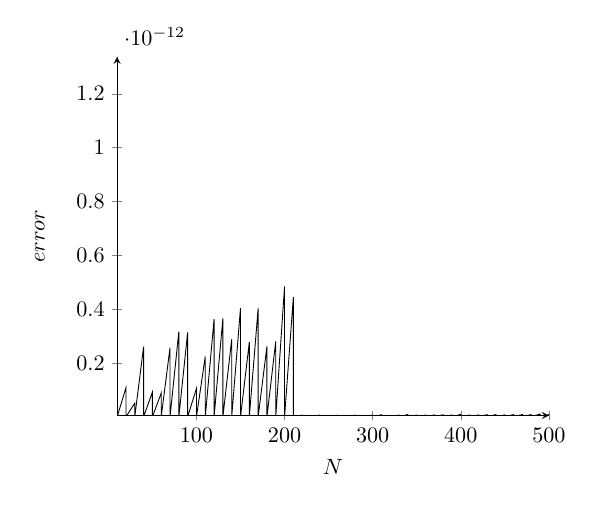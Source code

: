\begin{tikzpicture}[scale=0.8]
\begin{axis}[axis lines=middle, xmin=10, xmax=500, ymin=4.858e-15, ymax=1.337e-12,
x label style={at={(axis description cs:0.5,-0.1)},anchor=north},
y label style={at={(axis description cs:-0.15,.5)},rotate=90,anchor=south},
xlabel={$N$},
ylabel={$error$}]
\addplot[forget plot]
table{%
10 1.337e-12
10.0 0.0
20 1.085e-13
20.0 0.0
30 5.102e-14
30.0 0.0
40 2.607e-13
40.0 0.0
50 9.203e-14
50.0 0.0
60 8.846e-14
60.0 0.0
70 2.572e-13
70.0 0.0
80 3.165e-13
80.0 0.0
90 3.135e-13
90.0 0.0
100 1.055e-13
100.0 0.0
110 2.245e-13
110.0 0.0
120 3.625e-13
120.0 0.0
130 3.657e-13
130.0 0.0
140 2.881e-13
140.0 0.0
150 4.042e-13
150.0 0.0
160 2.775e-13
160.0 0.0
170 4.027e-13
170.0 0.0
180 2.616e-13
180.0 0.0
190 2.8e-13
190.0 0.0
200 4.843e-13
200.0 0.0
210 4.449e-13
210.0 0.0
220 6.387e-15
220.0 0.0
230 5.15e-15
230.0 0.0
240 6.674e-15
240.0 0.0
250 4.858e-15
250.0 0.0
260 6.063e-15
260.0 0.0
270 5.115e-15
270.0 0.0
280 6.61e-15
280.0 0.0
290 5.289e-15
290.0 0.0
300 6.364e-15
300.0 0.0
310 7.851e-15
310.0 0.0
320 5.81e-15
320.0 0.0
330 6.521e-15
330.0 0.0
340 8.714e-15
340.0 0.0
350 6.522e-15
350.0 0.0
360 6.738e-15
360.0 0.0
370 7.032e-15
370.0 0.0
380 7.806e-15
380.0 0.0
390 6.998e-15
390.0 0.0
400 9.485e-15
400.0 0.0
410 6.965e-15
410.0 0.0
420 7.183e-15
420.0 0.0
430 8.191e-15
430.0 0.0
440 8.601e-15
440.0 0.0
450 7.371e-15
450.0 0.0
460 8.547e-15
460.0 0.0
470 8.668e-15
470.0 0.0
480 8.585e-15
480.0 0.0
490 1.042e-14
490.0 0.0
500 8.638e-15
500.0 0.0
};
\end{axis}
\end{tikzpicture}
